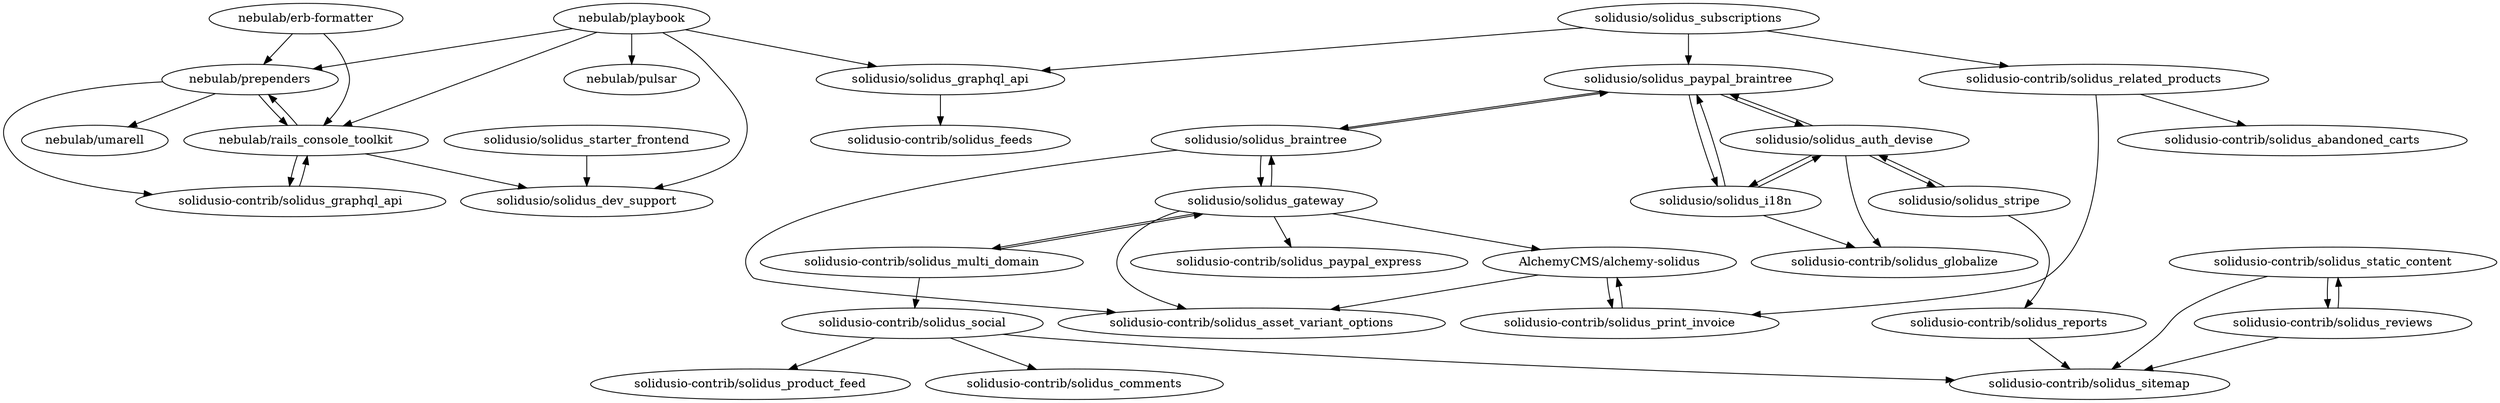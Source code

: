 digraph G {
"nebulab/playbook" -> "nebulab/prependers"
"nebulab/playbook" -> "solidusio/solidus_dev_support"
"nebulab/playbook" -> "nebulab/pulsar"
"nebulab/playbook" -> "nebulab/rails_console_toolkit"
"nebulab/playbook" -> "solidusio/solidus_graphql_api"
"solidusio/solidus_stripe" -> "solidusio/solidus_auth_devise"
"solidusio/solidus_stripe" -> "solidusio-contrib/solidus_reports"
"nebulab/prependers" -> "nebulab/rails_console_toolkit"
"nebulab/prependers" -> "nebulab/umarell"
"nebulab/prependers" -> "solidusio-contrib/solidus_graphql_api"
"nebulab/rails_console_toolkit" -> "nebulab/prependers"
"nebulab/rails_console_toolkit" -> "solidusio/solidus_dev_support"
"nebulab/rails_console_toolkit" -> "solidusio-contrib/solidus_graphql_api"
"solidusio-contrib/solidus_reports" -> "solidusio-contrib/solidus_sitemap"
"solidusio-contrib/solidus_graphql_api" -> "nebulab/rails_console_toolkit"
"solidusio/solidus_graphql_api" -> "solidusio-contrib/solidus_feeds"
"solidusio/solidus_starter_frontend" -> "solidusio/solidus_dev_support"
"solidusio-contrib/solidus_multi_domain" -> "solidusio-contrib/solidus_social"
"solidusio-contrib/solidus_multi_domain" -> "solidusio/solidus_gateway"
"solidusio/solidus_gateway" -> "solidusio/solidus_braintree"
"solidusio/solidus_gateway" -> "solidusio-contrib/solidus_asset_variant_options"
"solidusio/solidus_gateway" -> "solidusio-contrib/solidus_multi_domain"
"solidusio/solidus_gateway" -> "solidusio-contrib/solidus_paypal_express"
"solidusio/solidus_gateway" -> "AlchemyCMS/alchemy-solidus"
"solidusio/solidus_braintree" -> "solidusio/solidus_gateway"
"solidusio/solidus_braintree" -> "solidusio-contrib/solidus_asset_variant_options"
"solidusio/solidus_braintree" -> "solidusio/solidus_paypal_braintree"
"solidusio/solidus_auth_devise" -> "solidusio/solidus_i18n"
"solidusio/solidus_auth_devise" -> "solidusio/solidus_paypal_braintree"
"solidusio/solidus_auth_devise" -> "solidusio/solidus_stripe"
"solidusio/solidus_auth_devise" -> "solidusio-contrib/solidus_globalize"
"nebulab/erb-formatter" -> "nebulab/rails_console_toolkit"
"nebulab/erb-formatter" -> "nebulab/prependers"
"AlchemyCMS/alchemy-solidus" -> "solidusio-contrib/solidus_print_invoice"
"AlchemyCMS/alchemy-solidus" -> "solidusio-contrib/solidus_asset_variant_options"
"solidusio/solidus_i18n" -> "solidusio/solidus_auth_devise"
"solidusio/solidus_i18n" -> "solidusio-contrib/solidus_globalize"
"solidusio/solidus_i18n" -> "solidusio/solidus_paypal_braintree"
"solidusio-contrib/solidus_related_products" -> "solidusio-contrib/solidus_print_invoice"
"solidusio-contrib/solidus_related_products" -> "solidusio-contrib/solidus_abandoned_carts"
"solidusio-contrib/solidus_social" -> "solidusio-contrib/solidus_comments"
"solidusio-contrib/solidus_social" -> "solidusio-contrib/solidus_sitemap"
"solidusio-contrib/solidus_social" -> "solidusio-contrib/solidus_product_feed"
"solidusio-contrib/solidus_print_invoice" -> "AlchemyCMS/alchemy-solidus"
"solidusio/solidus_paypal_braintree" -> "solidusio/solidus_braintree"
"solidusio/solidus_paypal_braintree" -> "solidusio/solidus_auth_devise"
"solidusio/solidus_paypal_braintree" -> "solidusio/solidus_i18n"
"solidusio-contrib/solidus_static_content" -> "solidusio-contrib/solidus_sitemap"
"solidusio-contrib/solidus_static_content" -> "solidusio-contrib/solidus_reviews"
"solidusio-contrib/solidus_reviews" -> "solidusio-contrib/solidus_static_content"
"solidusio-contrib/solidus_reviews" -> "solidusio-contrib/solidus_sitemap"
"solidusio/solidus_subscriptions" -> "solidusio-contrib/solidus_related_products"
"solidusio/solidus_subscriptions" -> "solidusio/solidus_paypal_braintree"
"solidusio/solidus_subscriptions" -> "solidusio/solidus_graphql_api"
"nebulab/playbook" ["l"="-0.434,45.994"]
"nebulab/prependers" ["l"="-0.455,46.01"]
"solidusio/solidus_dev_support" ["l"="-0.456,45.984"]
"nebulab/pulsar" ["l"="-0.417,46.006"]
"nebulab/rails_console_toolkit" ["l"="-0.459,45.999"]
"solidusio/solidus_graphql_api" ["l"="-0.396,45.981"]
"solidusio/solidus_stripe" ["l"="-0.258,45.978"]
"solidusio/solidus_auth_devise" ["l"="-0.274,45.965"]
"solidusio-contrib/solidus_reports" ["l"="-0.258,45.994"]
"nebulab/umarell" ["l"="-0.448,46.025"]
"solidusio-contrib/solidus_graphql_api" ["l"="-0.475,46"]
"solidusio-contrib/solidus_sitemap" ["l"="-0.269,46.008"]
"solidusio-contrib/solidus_feeds" ["l"="-0.407,45.971"]
"solidusio/solidus_starter_frontend" ["l"="-0.472,45.97"]
"solidusio-contrib/solidus_multi_domain" ["l"="-0.316,45.977"]
"solidusio-contrib/solidus_social" ["l"="-0.296,45.999"]
"solidusio/solidus_gateway" ["l"="-0.325,45.957"]
"solidusio/solidus_braintree" ["l"="-0.31,45.951"]
"solidusio-contrib/solidus_asset_variant_options" ["l"="-0.327,45.945"]
"solidusio-contrib/solidus_paypal_express" ["l"="-0.318,45.939"]
"AlchemyCMS/alchemy-solidus" ["l"="-0.345,45.943"]
"solidusio/solidus_paypal_braintree" ["l"="-0.299,45.961"]
"solidusio/solidus_i18n" ["l"="-0.279,45.952"]
"solidusio-contrib/solidus_globalize" ["l"="-0.258,45.953"]
"nebulab/erb-formatter" ["l"="-0.478,46.017"]
"solidusio-contrib/solidus_print_invoice" ["l"="-0.362,45.939"]
"solidusio-contrib/solidus_related_products" ["l"="-0.371,45.952"]
"solidusio-contrib/solidus_abandoned_carts" ["l"="-0.388,45.943"]
"solidusio-contrib/solidus_comments" ["l"="-0.312,46.009"]
"solidusio-contrib/solidus_product_feed" ["l"="-0.293,46.013"]
"solidusio-contrib/solidus_static_content" ["l"="-0.25,46.016"]
"solidusio-contrib/solidus_reviews" ["l"="-0.262,46.022"]
"solidusio/solidus_subscriptions" ["l"="-0.354,45.968"]
}